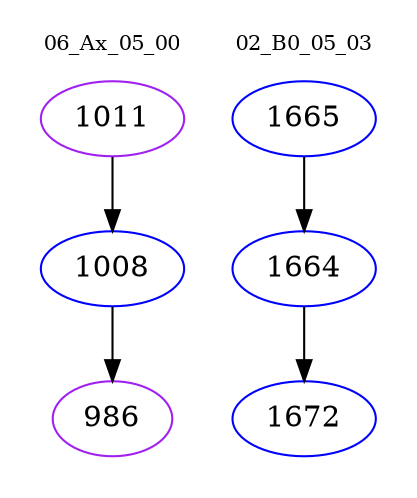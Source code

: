 digraph{
subgraph cluster_0 {
color = white
label = "06_Ax_05_00";
fontsize=10;
T0_1011 [label="1011", color="purple"]
T0_1011 -> T0_1008 [color="black"]
T0_1008 [label="1008", color="blue"]
T0_1008 -> T0_986 [color="black"]
T0_986 [label="986", color="purple"]
}
subgraph cluster_1 {
color = white
label = "02_B0_05_03";
fontsize=10;
T1_1665 [label="1665", color="blue"]
T1_1665 -> T1_1664 [color="black"]
T1_1664 [label="1664", color="blue"]
T1_1664 -> T1_1672 [color="black"]
T1_1672 [label="1672", color="blue"]
}
}
